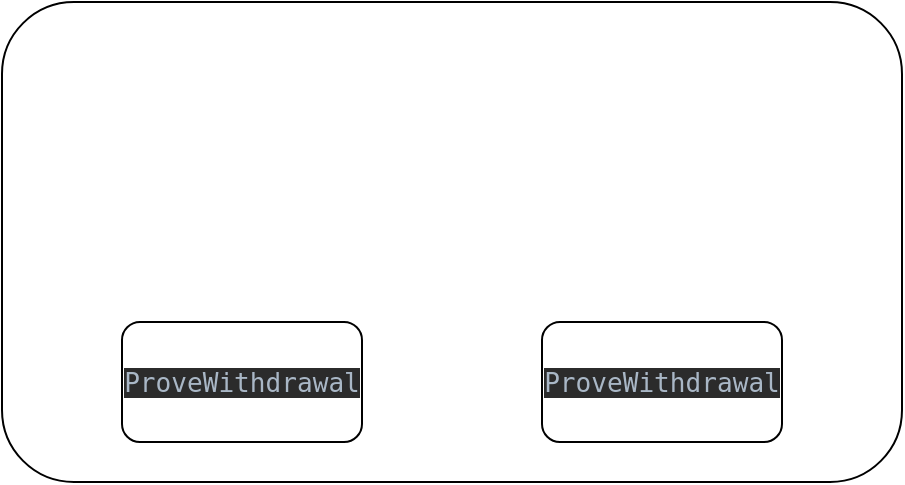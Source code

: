 <mxfile version="21.6.6" type="github">
  <diagram name="第 1 页" id="s0vs81A-JT6h5D-vbAxt">
    <mxGraphModel dx="1546" dy="830" grid="1" gridSize="10" guides="1" tooltips="1" connect="1" arrows="1" fold="1" page="1" pageScale="1" pageWidth="827" pageHeight="1169" math="0" shadow="0">
      <root>
        <mxCell id="0" />
        <mxCell id="1" parent="0" />
        <mxCell id="ppdYPIxej8ajV8jFbWGr-1" value="" style="rounded=1;whiteSpace=wrap;html=1;" vertex="1" parent="1">
          <mxGeometry x="150" y="190" width="450" height="240" as="geometry" />
        </mxCell>
        <mxCell id="ppdYPIxej8ajV8jFbWGr-2" value="&lt;div style=&quot;background-color: rgb(43, 43, 43); color: rgb(169, 183, 198); font-family: &amp;quot;JetBrains Mono&amp;quot;, monospace; font-size: 9.8pt;&quot;&gt;ProveWithdrawal&lt;/div&gt;" style="rounded=1;whiteSpace=wrap;html=1;" vertex="1" parent="1">
          <mxGeometry x="210" y="350" width="120" height="60" as="geometry" />
        </mxCell>
        <mxCell id="ppdYPIxej8ajV8jFbWGr-3" value="&lt;div style=&quot;background-color: rgb(43, 43, 43); color: rgb(169, 183, 198); font-family: &amp;quot;JetBrains Mono&amp;quot;, monospace; font-size: 9.8pt;&quot;&gt;ProveWithdrawal&lt;/div&gt;" style="rounded=1;whiteSpace=wrap;html=1;" vertex="1" parent="1">
          <mxGeometry x="420" y="350" width="120" height="60" as="geometry" />
        </mxCell>
      </root>
    </mxGraphModel>
  </diagram>
</mxfile>
